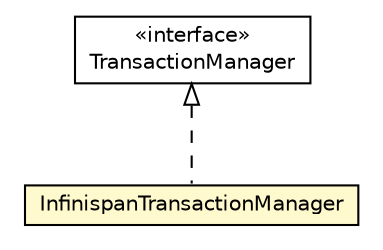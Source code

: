 #!/usr/local/bin/dot
#
# Class diagram 
# Generated by UMLGraph version 5.1 (http://www.umlgraph.org/)
#

digraph G {
	edge [fontname="Helvetica",fontsize=10,labelfontname="Helvetica",labelfontsize=10];
	node [fontname="Helvetica",fontsize=10,shape=plaintext];
	nodesep=0.25;
	ranksep=0.5;
	// pt.ist.fenixframework.TransactionManager
	c32324 [label=<<table title="pt.ist.fenixframework.TransactionManager" border="0" cellborder="1" cellspacing="0" cellpadding="2" port="p" href="../../TransactionManager.html">
		<tr><td><table border="0" cellspacing="0" cellpadding="1">
<tr><td align="center" balign="center"> &#171;interface&#187; </td></tr>
<tr><td align="center" balign="center"> TransactionManager </td></tr>
		</table></td></tr>
		</table>>, fontname="Helvetica", fontcolor="black", fontsize=10.0];
	// pt.ist.fenixframework.backend.infinispan.InfinispanTransactionManager
	c32449 [label=<<table title="pt.ist.fenixframework.backend.infinispan.InfinispanTransactionManager" border="0" cellborder="1" cellspacing="0" cellpadding="2" port="p" bgcolor="lemonChiffon" href="./InfinispanTransactionManager.html">
		<tr><td><table border="0" cellspacing="0" cellpadding="1">
<tr><td align="center" balign="center"> InfinispanTransactionManager </td></tr>
		</table></td></tr>
		</table>>, fontname="Helvetica", fontcolor="black", fontsize=10.0];
	//pt.ist.fenixframework.backend.infinispan.InfinispanTransactionManager implements pt.ist.fenixframework.TransactionManager
	c32324:p -> c32449:p [dir=back,arrowtail=empty,style=dashed];
}

